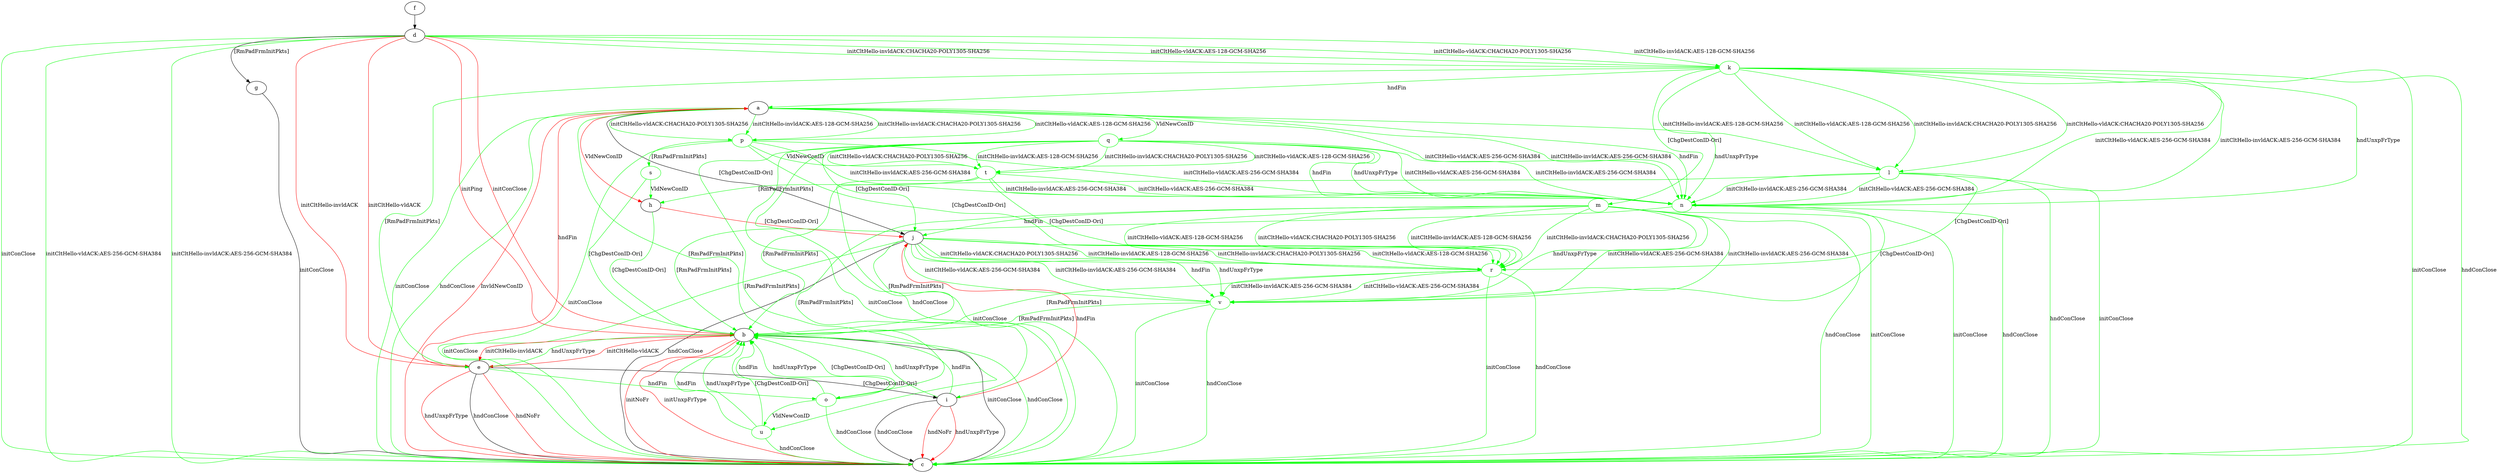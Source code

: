 digraph "" {
	a -> c	[key=0,
		color=green,
		label="initConClose "];
	a -> c	[key=1,
		color=green,
		label="hndConClose "];
	a -> c	[key=2,
		color=red,
		label="InvldNewConID "];
	a -> h	[key=0,
		color=red,
		label="VldNewConID "];
	a -> j	[key=0,
		label="[ChgDestConID-Ori] "];
	n	[color=green];
	a -> n	[key=0,
		color=green,
		label="initCltHello-vldACK:AES-256-GCM-SHA384 "];
	a -> n	[key=1,
		color=green,
		label="initCltHello-invldACK:AES-256-GCM-SHA384 "];
	a -> n	[key=2,
		color=green,
		label="hndFin "];
	a -> n	[key=3,
		color=green,
		label="hndUnxpFrType "];
	o	[color=green];
	a -> o	[key=0,
		color=green,
		label="[RmPadFrmInitPkts] "];
	p	[color=green];
	a -> p	[key=0,
		color=green,
		label="initCltHello-vldACK:AES-128-GCM-SHA256 "];
	a -> p	[key=1,
		color=green,
		label="initCltHello-vldACK:CHACHA20-POLY1305-SHA256 "];
	a -> p	[key=2,
		color=green,
		label="initCltHello-invldACK:AES-128-GCM-SHA256 "];
	a -> p	[key=3,
		color=green,
		label="initCltHello-invldACK:CHACHA20-POLY1305-SHA256 "];
	q	[color=green];
	a -> q	[key=0,
		color=green,
		label="VldNewConID "];
	b -> c	[key=0,
		label="initConClose "];
	b -> c	[key=1,
		color=green,
		label="hndConClose "];
	b -> c	[key=2,
		color=red,
		label="initNoFr "];
	b -> c	[key=3,
		color=red,
		label="initUnxpFrType "];
	b -> e	[key=0,
		color=red,
		label="initCltHello-vldACK "];
	b -> e	[key=1,
		color=red,
		label="initCltHello-invldACK "];
	d -> b	[key=0,
		color=red,
		label="initPing "];
	d -> b	[key=1,
		color=red,
		label="initConClose "];
	d -> c	[key=0,
		color=green,
		label="initConClose "];
	d -> c	[key=1,
		color=green,
		label="initCltHello-vldACK:AES-256-GCM-SHA384 "];
	d -> c	[key=2,
		color=green,
		label="initCltHello-invldACK:AES-256-GCM-SHA384 "];
	d -> e	[key=0,
		color=red,
		label="initCltHello-vldACK "];
	d -> e	[key=1,
		color=red,
		label="initCltHello-invldACK "];
	d -> g	[key=0,
		label="[RmPadFrmInitPkts] "];
	k	[color=green];
	d -> k	[key=0,
		color=green,
		label="initCltHello-vldACK:AES-128-GCM-SHA256 "];
	d -> k	[key=1,
		color=green,
		label="initCltHello-vldACK:CHACHA20-POLY1305-SHA256 "];
	d -> k	[key=2,
		color=green,
		label="initCltHello-invldACK:AES-128-GCM-SHA256 "];
	d -> k	[key=3,
		color=green,
		label="initCltHello-invldACK:CHACHA20-POLY1305-SHA256 "];
	e -> a	[key=0,
		color=red,
		label="hndFin "];
	e -> b	[key=0,
		color=green,
		label="hndUnxpFrType "];
	e -> c	[key=0,
		label="hndConClose "];
	e -> c	[key=1,
		color=red,
		label="hndNoFr "];
	e -> c	[key=2,
		color=red,
		label="hndUnxpFrType "];
	e -> i	[key=0,
		label="[ChgDestConID-Ori] "];
	e -> o	[key=0,
		color=green,
		label="hndFin "];
	f -> d	[key=0];
	g -> c	[key=0,
		label="initConClose "];
	h -> b	[key=0,
		color=green,
		label="[ChgDestConID-Ori] "];
	h -> j	[key=0,
		color=red,
		label="[ChgDestConID-Ori] "];
	i -> b	[key=0,
		color=green,
		label="hndFin "];
	i -> b	[key=1,
		color=green,
		label="hndUnxpFrType "];
	i -> c	[key=0,
		label="hndConClose "];
	i -> c	[key=1,
		color=red,
		label="hndNoFr "];
	i -> c	[key=2,
		color=red,
		label="hndUnxpFrType "];
	i -> j	[key=0,
		color=red,
		label="hndFin "];
	j -> b	[key=0,
		color=green,
		label="[RmPadFrmInitPkts] "];
	j -> c	[key=0,
		label="hndConClose "];
	j -> c	[key=1,
		color=green,
		label="initConClose "];
	r	[color=green];
	j -> r	[key=0,
		color=green,
		label="initCltHello-vldACK:AES-128-GCM-SHA256 "];
	j -> r	[key=1,
		color=green,
		label="initCltHello-vldACK:CHACHA20-POLY1305-SHA256 "];
	j -> r	[key=2,
		color=green,
		label="initCltHello-invldACK:AES-128-GCM-SHA256 "];
	j -> r	[key=3,
		color=green,
		label="initCltHello-invldACK:CHACHA20-POLY1305-SHA256 "];
	v	[color=green];
	j -> v	[key=0,
		color=green,
		label="initCltHello-vldACK:AES-256-GCM-SHA384 "];
	j -> v	[key=1,
		color=green,
		label="initCltHello-invldACK:AES-256-GCM-SHA384 "];
	j -> v	[key=2,
		color=green,
		label="hndFin "];
	j -> v	[key=3,
		color=green,
		label="hndUnxpFrType "];
	k -> a	[key=0,
		color=green,
		label="hndFin "];
	k -> c	[key=0,
		color=green,
		label="initConClose "];
	k -> c	[key=1,
		color=green,
		label="hndConClose "];
	k -> e	[key=0,
		color=green,
		label="[RmPadFrmInitPkts] "];
	l	[color=green];
	k -> l	[key=0,
		color=green,
		label="initCltHello-vldACK:AES-128-GCM-SHA256 "];
	k -> l	[key=1,
		color=green,
		label="initCltHello-vldACK:CHACHA20-POLY1305-SHA256 "];
	k -> l	[key=2,
		color=green,
		label="initCltHello-invldACK:AES-128-GCM-SHA256 "];
	k -> l	[key=3,
		color=green,
		label="initCltHello-invldACK:CHACHA20-POLY1305-SHA256 "];
	m	[color=green];
	k -> m	[key=0,
		color=green,
		label="[ChgDestConID-Ori] "];
	k -> n	[key=0,
		color=green,
		label="initCltHello-vldACK:AES-256-GCM-SHA384 "];
	k -> n	[key=1,
		color=green,
		label="initCltHello-invldACK:AES-256-GCM-SHA384 "];
	k -> n	[key=2,
		color=green,
		label="hndUnxpFrType "];
	l -> b	[key=0,
		color=green,
		label="[RmPadFrmInitPkts] "];
	l -> c	[key=0,
		color=green,
		label="initConClose "];
	l -> c	[key=1,
		color=green,
		label="hndConClose "];
	l -> n	[key=0,
		color=green,
		label="initCltHello-vldACK:AES-256-GCM-SHA384 "];
	l -> n	[key=1,
		color=green,
		label="initCltHello-invldACK:AES-256-GCM-SHA384 "];
	l -> r	[key=0,
		color=green,
		label="[ChgDestConID-Ori] "];
	m -> c	[key=0,
		color=green,
		label="initConClose "];
	m -> c	[key=1,
		color=green,
		label="hndConClose "];
	m -> i	[key=0,
		color=green,
		label="[RmPadFrmInitPkts] "];
	m -> j	[key=0,
		color=green,
		label="hndFin "];
	m -> r	[key=0,
		color=green,
		label="initCltHello-vldACK:AES-128-GCM-SHA256 "];
	m -> r	[key=1,
		color=green,
		label="initCltHello-vldACK:CHACHA20-POLY1305-SHA256 "];
	m -> r	[key=2,
		color=green,
		label="initCltHello-invldACK:AES-128-GCM-SHA256 "];
	m -> r	[key=3,
		color=green,
		label="initCltHello-invldACK:CHACHA20-POLY1305-SHA256 "];
	m -> v	[key=0,
		color=green,
		label="initCltHello-vldACK:AES-256-GCM-SHA384 "];
	m -> v	[key=1,
		color=green,
		label="initCltHello-invldACK:AES-256-GCM-SHA384 "];
	m -> v	[key=2,
		color=green,
		label="hndUnxpFrType "];
	n -> b	[key=0,
		color=green,
		label="[RmPadFrmInitPkts] "];
	n -> c	[key=0,
		color=green,
		label="initConClose "];
	n -> c	[key=1,
		color=green,
		label="hndConClose "];
	n -> v	[key=0,
		color=green,
		label="[ChgDestConID-Ori] "];
	o -> b	[key=0,
		color=green,
		label="hndFin "];
	o -> b	[key=1,
		color=green,
		label="hndUnxpFrType "];
	o -> b	[key=2,
		color=green,
		label="[ChgDestConID-Ori] "];
	o -> c	[key=0,
		color=green,
		label="hndConClose "];
	u	[color=green];
	o -> u	[key=0,
		color=green,
		label="VldNewConID "];
	p -> c	[key=0,
		color=green,
		label="initConClose "];
	p -> n	[key=0,
		color=green,
		label="initCltHello-vldACK:AES-256-GCM-SHA384 "];
	p -> n	[key=1,
		color=green,
		label="initCltHello-invldACK:AES-256-GCM-SHA384 "];
	p -> r	[key=0,
		color=green,
		label="[ChgDestConID-Ori] "];
	s	[color=green];
	p -> s	[key=0,
		color=green,
		label="[RmPadFrmInitPkts] "];
	t	[color=green];
	p -> t	[key=0,
		color=green,
		label="VldNewConID "];
	q -> c	[key=0,
		color=green,
		label="initConClose "];
	q -> c	[key=1,
		color=green,
		label="hndConClose "];
	q -> j	[key=0,
		color=green,
		label="[ChgDestConID-Ori] "];
	q -> n	[key=0,
		color=green,
		label="initCltHello-vldACK:AES-256-GCM-SHA384 "];
	q -> n	[key=1,
		color=green,
		label="initCltHello-invldACK:AES-256-GCM-SHA384 "];
	q -> n	[key=2,
		color=green,
		label="hndFin "];
	q -> n	[key=3,
		color=green,
		label="hndUnxpFrType "];
	q -> t	[key=0,
		color=green,
		label="initCltHello-vldACK:AES-128-GCM-SHA256 "];
	q -> t	[key=1,
		color=green,
		label="initCltHello-vldACK:CHACHA20-POLY1305-SHA256 "];
	q -> t	[key=2,
		color=green,
		label="initCltHello-invldACK:AES-128-GCM-SHA256 "];
	q -> t	[key=3,
		color=green,
		label="initCltHello-invldACK:CHACHA20-POLY1305-SHA256 "];
	q -> u	[key=0,
		color=green,
		label="[RmPadFrmInitPkts] "];
	r -> b	[key=0,
		color=green,
		label="[RmPadFrmInitPkts] "];
	r -> c	[key=0,
		color=green,
		label="initConClose "];
	r -> c	[key=1,
		color=green,
		label="hndConClose "];
	r -> v	[key=0,
		color=green,
		label="initCltHello-vldACK:AES-256-GCM-SHA384 "];
	r -> v	[key=1,
		color=green,
		label="initCltHello-invldACK:AES-256-GCM-SHA384 "];
	s -> b	[key=0,
		color=green,
		label="[ChgDestConID-Ori] "];
	s -> h	[key=0,
		color=green,
		label="VldNewConID "];
	t -> c	[key=0,
		color=green,
		label="initConClose "];
	t -> h	[key=0,
		color=green,
		label="[RmPadFrmInitPkts] "];
	t -> n	[key=0,
		color=green,
		label="initCltHello-vldACK:AES-256-GCM-SHA384 "];
	t -> n	[key=1,
		color=green,
		label="initCltHello-invldACK:AES-256-GCM-SHA384 "];
	t -> r	[key=0,
		color=green,
		label="[ChgDestConID-Ori] "];
	u -> b	[key=0,
		color=green,
		label="hndFin "];
	u -> b	[key=1,
		color=green,
		label="hndUnxpFrType "];
	u -> b	[key=2,
		color=green,
		label="[ChgDestConID-Ori] "];
	u -> c	[key=0,
		color=green,
		label="hndConClose "];
	v -> b	[key=0,
		color=green,
		label="[RmPadFrmInitPkts] "];
	v -> c	[key=0,
		color=green,
		label="initConClose "];
	v -> c	[key=1,
		color=green,
		label="hndConClose "];
}
